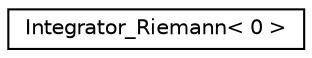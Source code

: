 digraph "Graphical Class Hierarchy"
{
  edge [fontname="Helvetica",fontsize="10",labelfontname="Helvetica",labelfontsize="10"];
  node [fontname="Helvetica",fontsize="10",shape=record];
  rankdir="LR";
  Node1 [label="Integrator_Riemann\< 0 \>",height=0.2,width=0.4,color="black", fillcolor="white", style="filled",URL="$classIntegrator__Riemann_3_010_01_4.html"];
}
